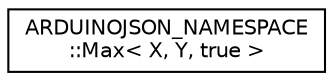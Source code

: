 digraph "Graphical Class Hierarchy"
{
 // LATEX_PDF_SIZE
  edge [fontname="Helvetica",fontsize="10",labelfontname="Helvetica",labelfontsize="10"];
  node [fontname="Helvetica",fontsize="10",shape=record];
  rankdir="LR";
  Node0 [label="ARDUINOJSON_NAMESPACE\l::Max\< X, Y, true \>",height=0.2,width=0.4,color="black", fillcolor="white", style="filled",URL="$structARDUINOJSON__NAMESPACE_1_1Max_3_01X_00_01Y_00_01true_01_4.html",tooltip=" "];
}

